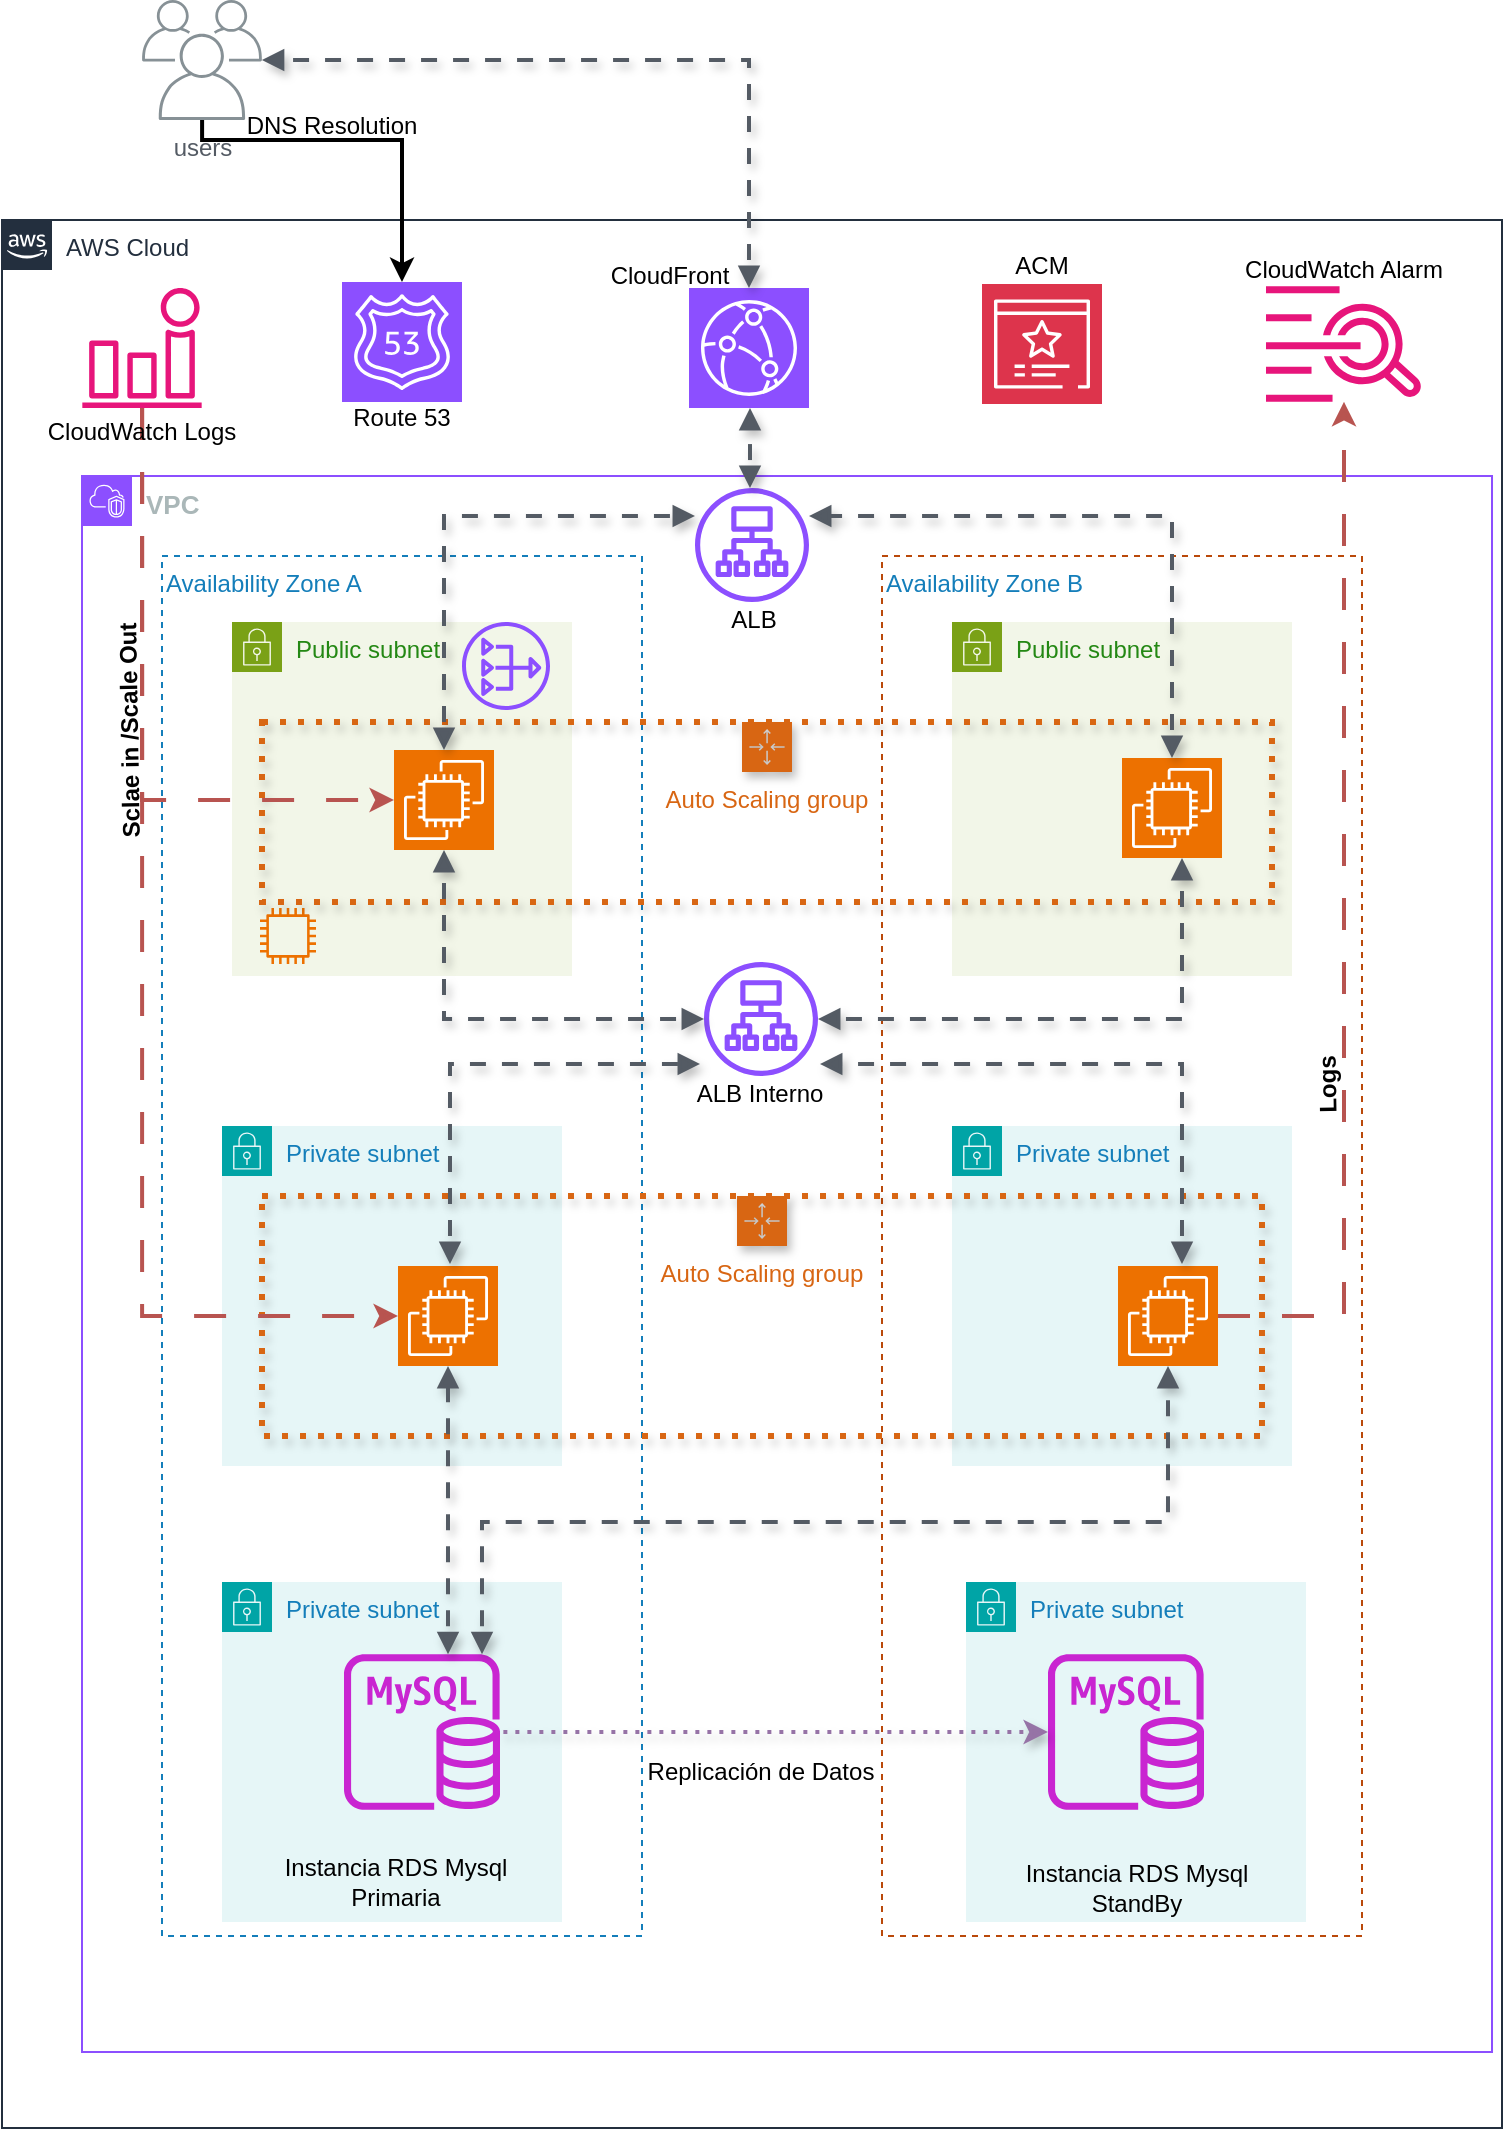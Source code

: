 <mxfile version="28.1.0">
  <diagram name="Página-1" id="0gRsIM0mswjJgPM0nrh0">
    <mxGraphModel dx="1001" dy="558" grid="1" gridSize="10" guides="1" tooltips="1" connect="1" arrows="1" fold="1" page="1" pageScale="1" pageWidth="827" pageHeight="1169" math="0" shadow="0">
      <root>
        <mxCell id="0" />
        <mxCell id="1" parent="0" />
        <mxCell id="GNDBL_RcZU-d034S2G48-1" value="AWS Cloud" style="points=[[0,0],[0.25,0],[0.5,0],[0.75,0],[1,0],[1,0.25],[1,0.5],[1,0.75],[1,1],[0.75,1],[0.5,1],[0.25,1],[0,1],[0,0.75],[0,0.5],[0,0.25]];outlineConnect=0;gradientColor=none;html=1;whiteSpace=wrap;fontSize=12;fontStyle=0;container=1;pointerEvents=0;collapsible=0;recursiveResize=0;shape=mxgraph.aws4.group;grIcon=mxgraph.aws4.group_aws_cloud_alt;strokeColor=#232F3E;fillColor=none;verticalAlign=top;align=left;spacingLeft=30;fontColor=#232F3E;dashed=0;" vertex="1" parent="1">
          <mxGeometry x="50" y="130" width="750" height="954" as="geometry" />
        </mxCell>
        <mxCell id="GNDBL_RcZU-d034S2G48-4" value="&lt;font style=&quot;font-size: 13px;&quot;&gt;&lt;b&gt;VPC&lt;/b&gt;&lt;/font&gt;" style="points=[[0,0],[0.25,0],[0.5,0],[0.75,0],[1,0],[1,0.25],[1,0.5],[1,0.75],[1,1],[0.75,1],[0.5,1],[0.25,1],[0,1],[0,0.75],[0,0.5],[0,0.25]];outlineConnect=0;gradientColor=none;html=1;whiteSpace=wrap;fontSize=12;fontStyle=0;container=1;pointerEvents=0;collapsible=0;recursiveResize=0;shape=mxgraph.aws4.group;grIcon=mxgraph.aws4.group_vpc2;strokeColor=#8C4FFF;fillColor=none;verticalAlign=top;align=left;spacingLeft=30;fontColor=#AAB7B8;dashed=0;" vertex="1" parent="GNDBL_RcZU-d034S2G48-1">
          <mxGeometry x="40" y="128" width="705.003" height="788" as="geometry" />
        </mxCell>
        <mxCell id="GNDBL_RcZU-d034S2G48-5" value="Availability Zone A" style="fillColor=none;strokeColor=#147EBA;dashed=1;verticalAlign=top;fontStyle=0;fontColor=#147EBA;whiteSpace=wrap;html=1;strokeWidth=1;align=left;" vertex="1" parent="GNDBL_RcZU-d034S2G48-4">
          <mxGeometry x="40" y="40" width="240" height="690" as="geometry" />
        </mxCell>
        <mxCell id="GNDBL_RcZU-d034S2G48-7" value="Availability Zone B" style="fillColor=none;strokeColor=#BA490A;dashed=1;verticalAlign=top;fontStyle=0;fontColor=#147EBA;whiteSpace=wrap;html=1;strokeWidth=1;align=left;" vertex="1" parent="GNDBL_RcZU-d034S2G48-4">
          <mxGeometry x="400" y="40" width="240" height="690" as="geometry" />
        </mxCell>
        <mxCell id="GNDBL_RcZU-d034S2G48-8" value="Public subnet" style="points=[[0,0],[0.25,0],[0.5,0],[0.75,0],[1,0],[1,0.25],[1,0.5],[1,0.75],[1,1],[0.75,1],[0.5,1],[0.25,1],[0,1],[0,0.75],[0,0.5],[0,0.25]];outlineConnect=0;gradientColor=none;html=1;whiteSpace=wrap;fontSize=12;fontStyle=0;container=1;pointerEvents=0;collapsible=0;recursiveResize=0;shape=mxgraph.aws4.group;grIcon=mxgraph.aws4.group_security_group;grStroke=0;strokeColor=#7AA116;fillColor=#F2F6E8;verticalAlign=top;align=left;spacingLeft=30;fontColor=#248814;dashed=0;" vertex="1" parent="GNDBL_RcZU-d034S2G48-4">
          <mxGeometry x="75" y="73" width="170" height="177" as="geometry" />
        </mxCell>
        <mxCell id="GNDBL_RcZU-d034S2G48-35" value="" style="sketch=0;points=[[0,0,0],[0.25,0,0],[0.5,0,0],[0.75,0,0],[1,0,0],[0,1,0],[0.25,1,0],[0.5,1,0],[0.75,1,0],[1,1,0],[0,0.25,0],[0,0.5,0],[0,0.75,0],[1,0.25,0],[1,0.5,0],[1,0.75,0]];outlineConnect=0;fontColor=#232F3E;fillColor=#ED7100;strokeColor=#ffffff;dashed=0;verticalLabelPosition=bottom;verticalAlign=top;align=center;html=1;fontSize=12;fontStyle=0;aspect=fixed;shape=mxgraph.aws4.resourceIcon;resIcon=mxgraph.aws4.ec2;" vertex="1" parent="GNDBL_RcZU-d034S2G48-8">
          <mxGeometry x="81" y="64" width="50" height="50" as="geometry" />
        </mxCell>
        <mxCell id="GNDBL_RcZU-d034S2G48-58" value="" style="sketch=0;outlineConnect=0;fontColor=#232F3E;gradientColor=none;fillColor=#ED7100;strokeColor=none;dashed=0;verticalLabelPosition=bottom;verticalAlign=top;align=center;html=1;fontSize=12;fontStyle=0;aspect=fixed;pointerEvents=1;shape=mxgraph.aws4.instance2;" vertex="1" parent="GNDBL_RcZU-d034S2G48-8">
          <mxGeometry x="14" y="143" width="28" height="28" as="geometry" />
        </mxCell>
        <mxCell id="GNDBL_RcZU-d034S2G48-9" value="Public subnet" style="points=[[0,0],[0.25,0],[0.5,0],[0.75,0],[1,0],[1,0.25],[1,0.5],[1,0.75],[1,1],[0.75,1],[0.5,1],[0.25,1],[0,1],[0,0.75],[0,0.5],[0,0.25]];outlineConnect=0;gradientColor=none;html=1;whiteSpace=wrap;fontSize=12;fontStyle=0;container=1;pointerEvents=0;collapsible=0;recursiveResize=0;shape=mxgraph.aws4.group;grIcon=mxgraph.aws4.group_security_group;grStroke=0;strokeColor=#7AA116;fillColor=#F2F6E8;verticalAlign=top;align=left;spacingLeft=30;fontColor=#248814;dashed=0;" vertex="1" parent="GNDBL_RcZU-d034S2G48-4">
          <mxGeometry x="435" y="73" width="170" height="177" as="geometry" />
        </mxCell>
        <mxCell id="GNDBL_RcZU-d034S2G48-36" value="" style="sketch=0;points=[[0,0,0],[0.25,0,0],[0.5,0,0],[0.75,0,0],[1,0,0],[0,1,0],[0.25,1,0],[0.5,1,0],[0.75,1,0],[1,1,0],[0,0.25,0],[0,0.5,0],[0,0.75,0],[1,0.25,0],[1,0.5,0],[1,0.75,0]];outlineConnect=0;fontColor=#232F3E;fillColor=#ED7100;strokeColor=#ffffff;dashed=0;verticalLabelPosition=bottom;verticalAlign=top;align=center;html=1;fontSize=12;fontStyle=0;aspect=fixed;shape=mxgraph.aws4.resourceIcon;resIcon=mxgraph.aws4.ec2;" vertex="1" parent="GNDBL_RcZU-d034S2G48-9">
          <mxGeometry x="85" y="68" width="50" height="50" as="geometry" />
        </mxCell>
        <mxCell id="GNDBL_RcZU-d034S2G48-59" value="Auto Scaling group" style="points=[[0,0],[0.25,0],[0.5,0],[0.75,0],[1,0],[1,0.25],[1,0.5],[1,0.75],[1,1],[0.75,1],[0.5,1],[0.25,1],[0,1],[0,0.75],[0,0.5],[0,0.25]];outlineConnect=0;gradientColor=none;html=1;whiteSpace=wrap;fontSize=12;fontStyle=0;container=1;pointerEvents=0;collapsible=0;recursiveResize=0;shape=mxgraph.aws4.groupCenter;grIcon=mxgraph.aws4.group_auto_scaling_group;grStroke=1;strokeColor=#D86613;fillColor=none;verticalAlign=top;align=center;fontColor=#D86613;dashed=1;spacingTop=25;strokeWidth=3;dashPattern=1 2;shadow=1;" vertex="1" parent="GNDBL_RcZU-d034S2G48-9">
          <mxGeometry x="-345" y="50" width="505" height="90" as="geometry" />
        </mxCell>
        <mxCell id="GNDBL_RcZU-d034S2G48-10" value="Private subnet" style="points=[[0,0],[0.25,0],[0.5,0],[0.75,0],[1,0],[1,0.25],[1,0.5],[1,0.75],[1,1],[0.75,1],[0.5,1],[0.25,1],[0,1],[0,0.75],[0,0.5],[0,0.25]];outlineConnect=0;gradientColor=none;html=1;whiteSpace=wrap;fontSize=12;fontStyle=0;container=1;pointerEvents=0;collapsible=0;recursiveResize=0;shape=mxgraph.aws4.group;grIcon=mxgraph.aws4.group_security_group;grStroke=0;strokeColor=#00A4A6;fillColor=#E6F6F7;verticalAlign=top;align=left;spacingLeft=30;fontColor=#147EBA;dashed=0;" vertex="1" parent="GNDBL_RcZU-d034S2G48-4">
          <mxGeometry x="70" y="325" width="170" height="170" as="geometry" />
        </mxCell>
        <mxCell id="GNDBL_RcZU-d034S2G48-11" value="Private subnet" style="points=[[0,0],[0.25,0],[0.5,0],[0.75,0],[1,0],[1,0.25],[1,0.5],[1,0.75],[1,1],[0.75,1],[0.5,1],[0.25,1],[0,1],[0,0.75],[0,0.5],[0,0.25]];outlineConnect=0;gradientColor=none;html=1;whiteSpace=wrap;fontSize=12;fontStyle=0;container=1;pointerEvents=0;collapsible=0;recursiveResize=0;shape=mxgraph.aws4.group;grIcon=mxgraph.aws4.group_security_group;grStroke=0;strokeColor=#00A4A6;fillColor=#E6F6F7;verticalAlign=top;align=left;spacingLeft=30;fontColor=#147EBA;dashed=0;" vertex="1" parent="GNDBL_RcZU-d034S2G48-4">
          <mxGeometry x="435" y="325" width="170" height="170" as="geometry" />
        </mxCell>
        <mxCell id="GNDBL_RcZU-d034S2G48-12" value="Private subnet" style="points=[[0,0],[0.25,0],[0.5,0],[0.75,0],[1,0],[1,0.25],[1,0.5],[1,0.75],[1,1],[0.75,1],[0.5,1],[0.25,1],[0,1],[0,0.75],[0,0.5],[0,0.25]];outlineConnect=0;gradientColor=none;html=1;whiteSpace=wrap;fontSize=12;fontStyle=0;container=1;pointerEvents=0;collapsible=0;recursiveResize=0;shape=mxgraph.aws4.group;grIcon=mxgraph.aws4.group_security_group;grStroke=0;strokeColor=#00A4A6;fillColor=#E6F6F7;verticalAlign=top;align=left;spacingLeft=30;fontColor=#147EBA;dashed=0;" vertex="1" parent="GNDBL_RcZU-d034S2G48-4">
          <mxGeometry x="70" y="553" width="170" height="170" as="geometry" />
        </mxCell>
        <mxCell id="GNDBL_RcZU-d034S2G48-15" value="" style="sketch=0;outlineConnect=0;fontColor=#232F3E;gradientColor=none;fillColor=#C925D1;strokeColor=none;dashed=0;verticalLabelPosition=bottom;verticalAlign=top;align=center;html=1;fontSize=12;fontStyle=0;aspect=fixed;pointerEvents=1;shape=mxgraph.aws4.rds_mysql_instance;" vertex="1" parent="GNDBL_RcZU-d034S2G48-12">
          <mxGeometry x="61" y="36" width="78" height="78" as="geometry" />
        </mxCell>
        <mxCell id="GNDBL_RcZU-d034S2G48-13" value="Private subnet" style="points=[[0,0],[0.25,0],[0.5,0],[0.75,0],[1,0],[1,0.25],[1,0.5],[1,0.75],[1,1],[0.75,1],[0.5,1],[0.25,1],[0,1],[0,0.75],[0,0.5],[0,0.25]];outlineConnect=0;gradientColor=none;html=1;whiteSpace=wrap;fontSize=12;fontStyle=0;container=1;pointerEvents=0;collapsible=0;recursiveResize=0;shape=mxgraph.aws4.group;grIcon=mxgraph.aws4.group_security_group;grStroke=0;strokeColor=#00A4A6;fillColor=#E6F6F7;verticalAlign=top;align=left;spacingLeft=30;fontColor=#147EBA;dashed=0;" vertex="1" parent="GNDBL_RcZU-d034S2G48-4">
          <mxGeometry x="442" y="553" width="170" height="170" as="geometry" />
        </mxCell>
        <mxCell id="GNDBL_RcZU-d034S2G48-16" value="" style="sketch=0;outlineConnect=0;fontColor=#232F3E;gradientColor=none;fillColor=#C925D1;strokeColor=none;dashed=0;verticalLabelPosition=bottom;verticalAlign=top;align=center;html=1;fontSize=12;fontStyle=0;aspect=fixed;pointerEvents=1;shape=mxgraph.aws4.rds_mysql_instance;" vertex="1" parent="GNDBL_RcZU-d034S2G48-13">
          <mxGeometry x="41" y="36" width="78" height="78" as="geometry" />
        </mxCell>
        <mxCell id="GNDBL_RcZU-d034S2G48-21" value="" style="edgeStyle=orthogonalEdgeStyle;rounded=0;orthogonalLoop=1;jettySize=auto;html=1;dashed=1;dashPattern=1 2;strokeWidth=2;flowAnimation=1;shadow=1;fillColor=#e1d5e7;strokeColor=#9673a6;" edge="1" parent="GNDBL_RcZU-d034S2G48-4" source="GNDBL_RcZU-d034S2G48-15" target="GNDBL_RcZU-d034S2G48-16">
          <mxGeometry relative="1" as="geometry">
            <mxPoint x="358" y="657" as="targetPoint" />
          </mxGeometry>
        </mxCell>
        <mxCell id="GNDBL_RcZU-d034S2G48-23" value="" style="sketch=0;outlineConnect=0;fontColor=#232F3E;gradientColor=none;fillColor=#8C4FFF;strokeColor=none;dashed=0;verticalLabelPosition=bottom;verticalAlign=top;align=center;html=1;fontSize=12;fontStyle=0;aspect=fixed;pointerEvents=1;shape=mxgraph.aws4.nat_gateway;" vertex="1" parent="GNDBL_RcZU-d034S2G48-4">
          <mxGeometry x="190" y="73" width="44" height="44" as="geometry" />
        </mxCell>
        <mxCell id="GNDBL_RcZU-d034S2G48-24" value="" style="sketch=0;outlineConnect=0;fontColor=#232F3E;gradientColor=none;fillColor=#8C4FFF;strokeColor=none;dashed=0;verticalLabelPosition=bottom;verticalAlign=top;align=center;html=1;fontSize=12;fontStyle=0;aspect=fixed;pointerEvents=1;shape=mxgraph.aws4.application_load_balancer;" vertex="1" parent="GNDBL_RcZU-d034S2G48-4">
          <mxGeometry x="306.5" y="6" width="57" height="57" as="geometry" />
        </mxCell>
        <mxCell id="GNDBL_RcZU-d034S2G48-25" value="" style="sketch=0;outlineConnect=0;fontColor=#232F3E;gradientColor=none;fillColor=#8C4FFF;strokeColor=none;dashed=0;verticalLabelPosition=bottom;verticalAlign=top;align=center;html=1;fontSize=12;fontStyle=0;aspect=fixed;pointerEvents=1;shape=mxgraph.aws4.application_load_balancer;" vertex="1" parent="GNDBL_RcZU-d034S2G48-4">
          <mxGeometry x="311" y="243" width="57" height="57" as="geometry" />
        </mxCell>
        <mxCell id="GNDBL_RcZU-d034S2G48-26" value="Instancia RDS Mysql Primaria" style="text;html=1;align=center;verticalAlign=middle;whiteSpace=wrap;rounded=0;" vertex="1" parent="GNDBL_RcZU-d034S2G48-4">
          <mxGeometry x="97" y="688" width="120" height="30" as="geometry" />
        </mxCell>
        <mxCell id="GNDBL_RcZU-d034S2G48-27" value="Instancia RDS Mysql StandBy" style="text;html=1;align=center;verticalAlign=middle;whiteSpace=wrap;rounded=0;" vertex="1" parent="GNDBL_RcZU-d034S2G48-4">
          <mxGeometry x="470" y="691" width="115" height="30" as="geometry" />
        </mxCell>
        <mxCell id="GNDBL_RcZU-d034S2G48-28" value="Replicación de Datos" style="text;html=1;align=center;verticalAlign=middle;whiteSpace=wrap;rounded=0;" vertex="1" parent="GNDBL_RcZU-d034S2G48-4">
          <mxGeometry x="277" y="632.5" width="125" height="30" as="geometry" />
        </mxCell>
        <mxCell id="GNDBL_RcZU-d034S2G48-29" value="Auto Scaling group" style="points=[[0,0],[0.25,0],[0.5,0],[0.75,0],[1,0],[1,0.25],[1,0.5],[1,0.75],[1,1],[0.75,1],[0.5,1],[0.25,1],[0,1],[0,0.75],[0,0.5],[0,0.25]];outlineConnect=0;gradientColor=none;html=1;whiteSpace=wrap;fontSize=12;fontStyle=0;container=1;pointerEvents=0;collapsible=0;recursiveResize=0;shape=mxgraph.aws4.groupCenter;grIcon=mxgraph.aws4.group_auto_scaling_group;grStroke=1;strokeColor=#D86613;fillColor=none;verticalAlign=top;align=center;fontColor=#D86613;dashed=1;spacingTop=25;strokeWidth=3;dashPattern=1 2;shadow=1;" vertex="1" parent="GNDBL_RcZU-d034S2G48-4">
          <mxGeometry x="90" y="360" width="500" height="120" as="geometry" />
        </mxCell>
        <mxCell id="GNDBL_RcZU-d034S2G48-33" value="" style="sketch=0;points=[[0,0,0],[0.25,0,0],[0.5,0,0],[0.75,0,0],[1,0,0],[0,1,0],[0.25,1,0],[0.5,1,0],[0.75,1,0],[1,1,0],[0,0.25,0],[0,0.5,0],[0,0.75,0],[1,0.25,0],[1,0.5,0],[1,0.75,0]];outlineConnect=0;fontColor=#232F3E;fillColor=#ED7100;strokeColor=#ffffff;dashed=0;verticalLabelPosition=bottom;verticalAlign=top;align=center;html=1;fontSize=12;fontStyle=0;aspect=fixed;shape=mxgraph.aws4.resourceIcon;resIcon=mxgraph.aws4.ec2;strokeWidth=1;" vertex="1" parent="GNDBL_RcZU-d034S2G48-29">
          <mxGeometry x="68" y="35" width="50" height="50" as="geometry" />
        </mxCell>
        <mxCell id="GNDBL_RcZU-d034S2G48-34" value="" style="sketch=0;points=[[0,0,0],[0.25,0,0],[0.5,0,0],[0.75,0,0],[1,0,0],[0,1,0],[0.25,1,0],[0.5,1,0],[0.75,1,0],[1,1,0],[0,0.25,0],[0,0.5,0],[0,0.75,0],[1,0.25,0],[1,0.5,0],[1,0.75,0]];outlineConnect=0;fontColor=#232F3E;fillColor=#ED7100;strokeColor=#ffffff;dashed=0;verticalLabelPosition=bottom;verticalAlign=top;align=center;html=1;fontSize=12;fontStyle=0;aspect=fixed;shape=mxgraph.aws4.resourceIcon;resIcon=mxgraph.aws4.ec2;" vertex="1" parent="GNDBL_RcZU-d034S2G48-29">
          <mxGeometry x="428" y="35" width="50" height="50" as="geometry" />
        </mxCell>
        <mxCell id="GNDBL_RcZU-d034S2G48-41" value="" style="edgeStyle=orthogonalEdgeStyle;html=1;endArrow=block;elbow=vertical;startArrow=block;startFill=1;endFill=1;strokeColor=#545B64;rounded=0;entryX=0.5;entryY=1;entryDx=0;entryDy=0;entryPerimeter=0;strokeWidth=2;flowAnimation=1;shadow=1;" edge="1" parent="GNDBL_RcZU-d034S2G48-4" source="GNDBL_RcZU-d034S2G48-15" target="GNDBL_RcZU-d034S2G48-33">
          <mxGeometry width="100" relative="1" as="geometry">
            <mxPoint x="117" y="523" as="sourcePoint" />
            <mxPoint x="217" y="523" as="targetPoint" />
            <Array as="points">
              <mxPoint x="183" y="542" />
              <mxPoint x="183" y="542" />
            </Array>
          </mxGeometry>
        </mxCell>
        <mxCell id="GNDBL_RcZU-d034S2G48-42" value="" style="edgeStyle=orthogonalEdgeStyle;html=1;endArrow=block;elbow=vertical;startArrow=block;startFill=1;endFill=1;strokeColor=#545B64;rounded=0;entryX=0.5;entryY=1;entryDx=0;entryDy=0;entryPerimeter=0;strokeWidth=2;flowAnimation=1;shadow=1;" edge="1" parent="GNDBL_RcZU-d034S2G48-4" source="GNDBL_RcZU-d034S2G48-15" target="GNDBL_RcZU-d034S2G48-34">
          <mxGeometry width="100" relative="1" as="geometry">
            <mxPoint x="334.5" y="617" as="sourcePoint" />
            <mxPoint x="334.5" y="473" as="targetPoint" />
            <Array as="points">
              <mxPoint x="200" y="523" />
              <mxPoint x="543" y="523" />
            </Array>
          </mxGeometry>
        </mxCell>
        <mxCell id="GNDBL_RcZU-d034S2G48-48" value="" style="edgeStyle=orthogonalEdgeStyle;html=1;endArrow=block;elbow=vertical;startArrow=block;startFill=1;endFill=1;strokeColor=#545B64;rounded=0;strokeWidth=2;flowAnimation=1;shadow=1;exitX=0.5;exitY=0;exitDx=0;exitDy=0;exitPerimeter=0;" edge="1" parent="GNDBL_RcZU-d034S2G48-4" source="GNDBL_RcZU-d034S2G48-35" target="GNDBL_RcZU-d034S2G48-24">
          <mxGeometry width="100" relative="1" as="geometry">
            <mxPoint x="154.5" y="137" as="sourcePoint" />
            <mxPoint x="154.5" y="-7" as="targetPoint" />
            <Array as="points">
              <mxPoint x="181" y="20" />
            </Array>
          </mxGeometry>
        </mxCell>
        <mxCell id="GNDBL_RcZU-d034S2G48-49" value="" style="edgeStyle=orthogonalEdgeStyle;html=1;endArrow=block;elbow=vertical;startArrow=block;startFill=1;endFill=1;strokeColor=#545B64;rounded=0;strokeWidth=2;flowAnimation=1;shadow=1;exitX=0.5;exitY=0;exitDx=0;exitDy=0;exitPerimeter=0;" edge="1" parent="GNDBL_RcZU-d034S2G48-4" source="GNDBL_RcZU-d034S2G48-36" target="GNDBL_RcZU-d034S2G48-24">
          <mxGeometry width="100" relative="1" as="geometry">
            <mxPoint x="509" y="132" as="sourcePoint" />
            <mxPoint x="509" y="-12" as="targetPoint" />
            <Array as="points">
              <mxPoint x="545" y="20" />
            </Array>
          </mxGeometry>
        </mxCell>
        <mxCell id="GNDBL_RcZU-d034S2G48-69" value="Sclae in /Scale Out" style="text;html=1;align=center;verticalAlign=middle;whiteSpace=wrap;rounded=0;rotation=-91;fontStyle=1" vertex="1" parent="GNDBL_RcZU-d034S2G48-4">
          <mxGeometry x="-36" y="102" width="120" height="50" as="geometry" />
        </mxCell>
        <mxCell id="GNDBL_RcZU-d034S2G48-70" value="Logs" style="text;html=1;align=center;verticalAlign=middle;whiteSpace=wrap;rounded=0;rotation=-91;fontStyle=1" vertex="1" parent="GNDBL_RcZU-d034S2G48-4">
          <mxGeometry x="563.003" y="278.997" width="120" height="50" as="geometry" />
        </mxCell>
        <mxCell id="GNDBL_RcZU-d034S2G48-71" value="ALB Interno" style="text;html=1;align=center;verticalAlign=middle;whiteSpace=wrap;rounded=0;" vertex="1" parent="GNDBL_RcZU-d034S2G48-4">
          <mxGeometry x="279" y="294" width="120" height="30" as="geometry" />
        </mxCell>
        <mxCell id="GNDBL_RcZU-d034S2G48-73" value="ALB" style="text;html=1;align=center;verticalAlign=middle;whiteSpace=wrap;rounded=0;" vertex="1" parent="GNDBL_RcZU-d034S2G48-4">
          <mxGeometry x="276" y="57" width="120" height="30" as="geometry" />
        </mxCell>
        <mxCell id="GNDBL_RcZU-d034S2G48-46" value="" style="edgeStyle=orthogonalEdgeStyle;html=1;endArrow=block;elbow=vertical;startArrow=block;startFill=1;endFill=1;strokeColor=#545B64;rounded=0;strokeWidth=2;flowAnimation=1;shadow=1;" edge="1" parent="GNDBL_RcZU-d034S2G48-4" source="GNDBL_RcZU-d034S2G48-25" target="GNDBL_RcZU-d034S2G48-36">
          <mxGeometry width="100" relative="1" as="geometry">
            <mxPoint x="507.5" y="331" as="sourcePoint" />
            <mxPoint x="550" y="202" as="targetPoint" />
            <Array as="points">
              <mxPoint x="550" y="272" />
            </Array>
          </mxGeometry>
        </mxCell>
        <mxCell id="GNDBL_RcZU-d034S2G48-45" value="" style="edgeStyle=orthogonalEdgeStyle;html=1;endArrow=block;elbow=vertical;startArrow=block;startFill=1;endFill=1;strokeColor=#545B64;rounded=0;strokeWidth=2;flowAnimation=1;shadow=1;entryX=0.5;entryY=1;entryDx=0;entryDy=0;entryPerimeter=0;" edge="1" parent="GNDBL_RcZU-d034S2G48-4" source="GNDBL_RcZU-d034S2G48-25" target="GNDBL_RcZU-d034S2G48-35">
          <mxGeometry width="100" relative="1" as="geometry">
            <mxPoint x="159.5" y="332" as="sourcePoint" />
            <mxPoint x="159.5" y="188" as="targetPoint" />
          </mxGeometry>
        </mxCell>
        <mxCell id="GNDBL_RcZU-d034S2G48-79" value="" style="edgeStyle=orthogonalEdgeStyle;html=1;endArrow=block;elbow=vertical;startArrow=block;startFill=1;endFill=1;strokeColor=#545B64;rounded=0;entryX=0.25;entryY=0;entryDx=0;entryDy=0;strokeWidth=2;flowAnimation=1;shadow=1;" edge="1" parent="GNDBL_RcZU-d034S2G48-4" target="GNDBL_RcZU-d034S2G48-71">
          <mxGeometry width="100" relative="1" as="geometry">
            <mxPoint x="184" y="394" as="sourcePoint" />
            <mxPoint x="184" y="250" as="targetPoint" />
            <Array as="points">
              <mxPoint x="184" y="294" />
            </Array>
          </mxGeometry>
        </mxCell>
        <mxCell id="GNDBL_RcZU-d034S2G48-81" value="" style="edgeStyle=orthogonalEdgeStyle;html=1;endArrow=block;elbow=vertical;startArrow=block;startFill=1;endFill=1;strokeColor=#545B64;rounded=0;entryX=0.75;entryY=0;entryDx=0;entryDy=0;strokeWidth=2;flowAnimation=1;shadow=1;" edge="1" parent="GNDBL_RcZU-d034S2G48-4" target="GNDBL_RcZU-d034S2G48-71">
          <mxGeometry width="100" relative="1" as="geometry">
            <mxPoint x="550" y="394" as="sourcePoint" />
            <mxPoint x="550" y="250" as="targetPoint" />
            <Array as="points">
              <mxPoint x="550" y="294" />
            </Array>
          </mxGeometry>
        </mxCell>
        <mxCell id="GNDBL_RcZU-d034S2G48-47" value="" style="sketch=0;points=[[0,0,0],[0.25,0,0],[0.5,0,0],[0.75,0,0],[1,0,0],[0,1,0],[0.25,1,0],[0.5,1,0],[0.75,1,0],[1,1,0],[0,0.25,0],[0,0.5,0],[0,0.75,0],[1,0.25,0],[1,0.5,0],[1,0.75,0]];outlineConnect=0;fontColor=#232F3E;fillColor=#8C4FFF;strokeColor=#ffffff;dashed=0;verticalLabelPosition=bottom;verticalAlign=top;align=center;html=1;fontSize=12;fontStyle=0;aspect=fixed;shape=mxgraph.aws4.resourceIcon;resIcon=mxgraph.aws4.cloudfront;" vertex="1" parent="GNDBL_RcZU-d034S2G48-1">
          <mxGeometry x="343.5" y="34" width="60" height="60" as="geometry" />
        </mxCell>
        <mxCell id="GNDBL_RcZU-d034S2G48-53" value="" style="sketch=0;points=[[0,0,0],[0.25,0,0],[0.5,0,0],[0.75,0,0],[1,0,0],[0,1,0],[0.25,1,0],[0.5,1,0],[0.75,1,0],[1,1,0],[0,0.25,0],[0,0.5,0],[0,0.75,0],[1,0.25,0],[1,0.5,0],[1,0.75,0]];outlineConnect=0;fontColor=#232F3E;fillColor=#8C4FFF;strokeColor=#ffffff;dashed=0;verticalLabelPosition=bottom;verticalAlign=top;align=center;html=1;fontSize=12;fontStyle=0;aspect=fixed;shape=mxgraph.aws4.resourceIcon;resIcon=mxgraph.aws4.route_53;" vertex="1" parent="GNDBL_RcZU-d034S2G48-1">
          <mxGeometry x="170" y="31" width="60" height="60" as="geometry" />
        </mxCell>
        <mxCell id="GNDBL_RcZU-d034S2G48-56" value="" style="sketch=0;points=[[0,0,0],[0.25,0,0],[0.5,0,0],[0.75,0,0],[1,0,0],[0,1,0],[0.25,1,0],[0.5,1,0],[0.75,1,0],[1,1,0],[0,0.25,0],[0,0.5,0],[0,0.75,0],[1,0.25,0],[1,0.5,0],[1,0.75,0]];outlineConnect=0;fontColor=#232F3E;fillColor=#DD344C;strokeColor=#ffffff;dashed=0;verticalLabelPosition=bottom;verticalAlign=top;align=center;html=1;fontSize=12;fontStyle=0;aspect=fixed;shape=mxgraph.aws4.resourceIcon;resIcon=mxgraph.aws4.certificate_manager_3;" vertex="1" parent="GNDBL_RcZU-d034S2G48-1">
          <mxGeometry x="490" y="32" width="60" height="60" as="geometry" />
        </mxCell>
        <mxCell id="GNDBL_RcZU-d034S2G48-57" value="" style="sketch=0;outlineConnect=0;fontColor=#232F3E;gradientColor=none;fillColor=#E7157B;strokeColor=none;dashed=0;verticalLabelPosition=bottom;verticalAlign=top;align=center;html=1;fontSize=12;fontStyle=0;aspect=fixed;pointerEvents=1;shape=mxgraph.aws4.alarm;" vertex="1" parent="GNDBL_RcZU-d034S2G48-1">
          <mxGeometry x="40" y="34" width="60" height="60" as="geometry" />
        </mxCell>
        <mxCell id="GNDBL_RcZU-d034S2G48-62" value="" style="sketch=0;outlineConnect=0;fontColor=#232F3E;gradientColor=none;fillColor=#E7157B;strokeColor=none;dashed=0;verticalLabelPosition=bottom;verticalAlign=top;align=center;html=1;fontSize=12;fontStyle=0;aspect=fixed;pointerEvents=1;shape=mxgraph.aws4.cloudwatch_logs;" vertex="1" parent="GNDBL_RcZU-d034S2G48-1">
          <mxGeometry x="632" y="33" width="78" height="58" as="geometry" />
        </mxCell>
        <mxCell id="GNDBL_RcZU-d034S2G48-63" style="edgeStyle=orthogonalEdgeStyle;rounded=0;orthogonalLoop=1;jettySize=auto;html=1;fillColor=#f8cecc;strokeColor=#b85450;dashed=1;dashPattern=8 8;strokeWidth=2;" edge="1" parent="GNDBL_RcZU-d034S2G48-1" source="GNDBL_RcZU-d034S2G48-34" target="GNDBL_RcZU-d034S2G48-62">
          <mxGeometry relative="1" as="geometry" />
        </mxCell>
        <mxCell id="GNDBL_RcZU-d034S2G48-67" style="edgeStyle=orthogonalEdgeStyle;rounded=0;orthogonalLoop=1;jettySize=auto;html=1;entryX=0;entryY=0.5;entryDx=0;entryDy=0;entryPerimeter=0;fillColor=#f8cecc;strokeColor=#b85450;dashed=1;dashPattern=8 8;strokeWidth=2;" edge="1" parent="GNDBL_RcZU-d034S2G48-1" source="GNDBL_RcZU-d034S2G48-57" target="GNDBL_RcZU-d034S2G48-35">
          <mxGeometry relative="1" as="geometry">
            <Array as="points">
              <mxPoint x="70" y="290" />
            </Array>
          </mxGeometry>
        </mxCell>
        <mxCell id="GNDBL_RcZU-d034S2G48-68" style="edgeStyle=orthogonalEdgeStyle;rounded=0;orthogonalLoop=1;jettySize=auto;html=1;entryX=0;entryY=0.5;entryDx=0;entryDy=0;entryPerimeter=0;fillColor=#f8cecc;strokeColor=#b85450;dashed=1;dashPattern=8 8;strokeWidth=2;" edge="1" parent="GNDBL_RcZU-d034S2G48-1" source="GNDBL_RcZU-d034S2G48-57" target="GNDBL_RcZU-d034S2G48-33">
          <mxGeometry relative="1" as="geometry">
            <Array as="points">
              <mxPoint x="70" y="548" />
            </Array>
          </mxGeometry>
        </mxCell>
        <mxCell id="GNDBL_RcZU-d034S2G48-74" value="CloudWatch Alarm" style="text;html=1;align=center;verticalAlign=middle;whiteSpace=wrap;rounded=0;" vertex="1" parent="GNDBL_RcZU-d034S2G48-1">
          <mxGeometry x="611" y="10" width="120" height="30" as="geometry" />
        </mxCell>
        <mxCell id="GNDBL_RcZU-d034S2G48-75" value="ACM" style="text;html=1;align=center;verticalAlign=middle;whiteSpace=wrap;rounded=0;" vertex="1" parent="GNDBL_RcZU-d034S2G48-1">
          <mxGeometry x="460" y="8" width="120" height="30" as="geometry" />
        </mxCell>
        <mxCell id="GNDBL_RcZU-d034S2G48-76" value="CloudFront" style="text;html=1;align=center;verticalAlign=middle;whiteSpace=wrap;rounded=0;" vertex="1" parent="GNDBL_RcZU-d034S2G48-1">
          <mxGeometry x="274" y="13" width="120" height="30" as="geometry" />
        </mxCell>
        <mxCell id="GNDBL_RcZU-d034S2G48-77" value="Route 53" style="text;html=1;align=center;verticalAlign=middle;whiteSpace=wrap;rounded=0;" vertex="1" parent="GNDBL_RcZU-d034S2G48-1">
          <mxGeometry x="140" y="84" width="120" height="30" as="geometry" />
        </mxCell>
        <mxCell id="GNDBL_RcZU-d034S2G48-78" value="CloudWatch Logs" style="text;html=1;align=center;verticalAlign=middle;whiteSpace=wrap;rounded=0;" vertex="1" parent="GNDBL_RcZU-d034S2G48-1">
          <mxGeometry x="10" y="91" width="120" height="30" as="geometry" />
        </mxCell>
        <mxCell id="GNDBL_RcZU-d034S2G48-55" style="edgeStyle=orthogonalEdgeStyle;rounded=0;orthogonalLoop=1;jettySize=auto;html=1;strokeWidth=2;" edge="1" parent="1" source="GNDBL_RcZU-d034S2G48-22" target="GNDBL_RcZU-d034S2G48-53">
          <mxGeometry relative="1" as="geometry">
            <Array as="points">
              <mxPoint x="150" y="90" />
              <mxPoint x="250" y="90" />
            </Array>
          </mxGeometry>
        </mxCell>
        <mxCell id="GNDBL_RcZU-d034S2G48-22" value="users" style="sketch=0;outlineConnect=0;gradientColor=none;fontColor=#545B64;strokeColor=none;fillColor=#879196;dashed=0;verticalLabelPosition=bottom;verticalAlign=top;align=center;html=1;fontSize=12;fontStyle=0;aspect=fixed;shape=mxgraph.aws4.illustration_users;pointerEvents=1" vertex="1" parent="1">
          <mxGeometry x="120" y="20" width="60" height="60" as="geometry" />
        </mxCell>
        <mxCell id="GNDBL_RcZU-d034S2G48-52" value="" style="edgeStyle=orthogonalEdgeStyle;html=1;endArrow=block;elbow=vertical;startArrow=block;startFill=1;endFill=1;strokeColor=#545B64;rounded=0;strokeWidth=2;flowAnimation=1;shadow=1;" edge="1" parent="1">
          <mxGeometry width="100" relative="1" as="geometry">
            <mxPoint x="424" y="264" as="sourcePoint" />
            <mxPoint x="424" y="224" as="targetPoint" />
          </mxGeometry>
        </mxCell>
        <mxCell id="GNDBL_RcZU-d034S2G48-54" value="" style="edgeStyle=orthogonalEdgeStyle;html=1;endArrow=block;elbow=vertical;startArrow=block;startFill=1;endFill=1;strokeColor=#545B64;rounded=0;strokeWidth=2;flowAnimation=1;shadow=1;exitX=0.5;exitY=0;exitDx=0;exitDy=0;exitPerimeter=0;" edge="1" parent="1" source="GNDBL_RcZU-d034S2G48-47" target="GNDBL_RcZU-d034S2G48-22">
          <mxGeometry width="100" relative="1" as="geometry">
            <mxPoint x="200" y="174" as="sourcePoint" />
            <mxPoint x="240" y="50" as="targetPoint" />
            <Array as="points">
              <mxPoint x="424" y="50" />
            </Array>
          </mxGeometry>
        </mxCell>
        <mxCell id="GNDBL_RcZU-d034S2G48-82" value="DNS Resolution" style="text;html=1;align=center;verticalAlign=middle;whiteSpace=wrap;rounded=0;" vertex="1" parent="1">
          <mxGeometry x="155" y="68" width="120" height="30" as="geometry" />
        </mxCell>
      </root>
    </mxGraphModel>
  </diagram>
</mxfile>
